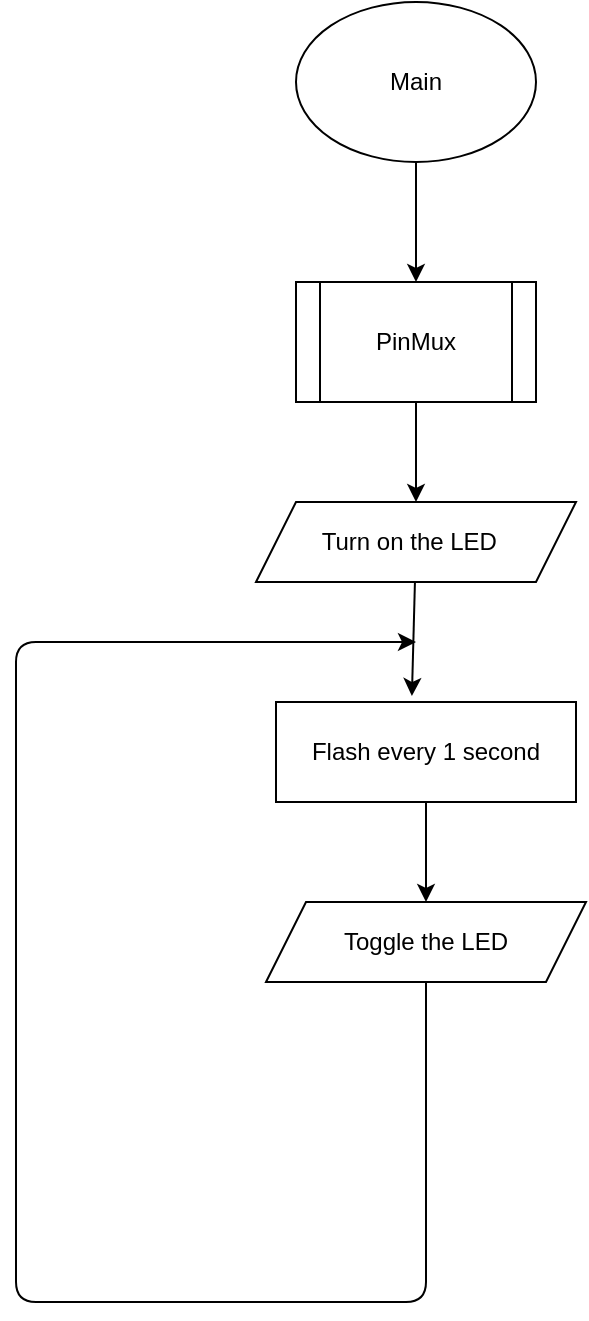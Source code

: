 <mxfile>
    <diagram id="ZR9XTpWThvrV44wsVTV7" name="Page-1">
        <mxGraphModel dx="1111" dy="792" grid="1" gridSize="10" guides="1" tooltips="1" connect="1" arrows="1" fold="1" page="1" pageScale="1" pageWidth="850" pageHeight="1100" math="0" shadow="0">
            <root>
                <mxCell id="0"/>
                <mxCell id="1" parent="0"/>
                <mxCell id="7" style="edgeStyle=none;html=1;entryX=0.5;entryY=0;entryDx=0;entryDy=0;" edge="1" parent="1" source="2" target="3">
                    <mxGeometry relative="1" as="geometry"/>
                </mxCell>
                <mxCell id="2" value="Main" style="ellipse;whiteSpace=wrap;html=1;" vertex="1" parent="1">
                    <mxGeometry x="350" y="90" width="120" height="80" as="geometry"/>
                </mxCell>
                <mxCell id="8" style="edgeStyle=none;html=1;entryX=0.5;entryY=0;entryDx=0;entryDy=0;" edge="1" parent="1" source="3" target="4">
                    <mxGeometry relative="1" as="geometry"/>
                </mxCell>
                <mxCell id="3" value="PinMux" style="shape=process;whiteSpace=wrap;html=1;backgroundOutline=1;" vertex="1" parent="1">
                    <mxGeometry x="350" y="230" width="120" height="60" as="geometry"/>
                </mxCell>
                <mxCell id="9" style="edgeStyle=none;html=1;entryX=0.453;entryY=-0.06;entryDx=0;entryDy=0;entryPerimeter=0;" edge="1" parent="1" source="4" target="5">
                    <mxGeometry relative="1" as="geometry"/>
                </mxCell>
                <mxCell id="4" value="Turn on the LED&amp;nbsp;&amp;nbsp;" style="shape=parallelogram;perimeter=parallelogramPerimeter;whiteSpace=wrap;html=1;fixedSize=1;" vertex="1" parent="1">
                    <mxGeometry x="330" y="340" width="160" height="40" as="geometry"/>
                </mxCell>
                <mxCell id="10" style="edgeStyle=none;html=1;exitX=0.5;exitY=1;exitDx=0;exitDy=0;entryX=0.5;entryY=0;entryDx=0;entryDy=0;" edge="1" parent="1" source="5" target="6">
                    <mxGeometry relative="1" as="geometry"/>
                </mxCell>
                <mxCell id="5" value="Flash every 1 second" style="rounded=0;whiteSpace=wrap;html=1;" vertex="1" parent="1">
                    <mxGeometry x="340" y="440" width="150" height="50" as="geometry"/>
                </mxCell>
                <mxCell id="11" style="edgeStyle=none;html=1;" edge="1" parent="1" source="6">
                    <mxGeometry relative="1" as="geometry">
                        <mxPoint x="410" y="410" as="targetPoint"/>
                        <Array as="points">
                            <mxPoint x="415" y="740"/>
                            <mxPoint x="210" y="740"/>
                            <mxPoint x="210" y="520"/>
                            <mxPoint x="210" y="410"/>
                        </Array>
                    </mxGeometry>
                </mxCell>
                <mxCell id="6" value="Toggle the LED" style="shape=parallelogram;perimeter=parallelogramPerimeter;whiteSpace=wrap;html=1;fixedSize=1;" vertex="1" parent="1">
                    <mxGeometry x="335" y="540" width="160" height="40" as="geometry"/>
                </mxCell>
            </root>
        </mxGraphModel>
    </diagram>
</mxfile>